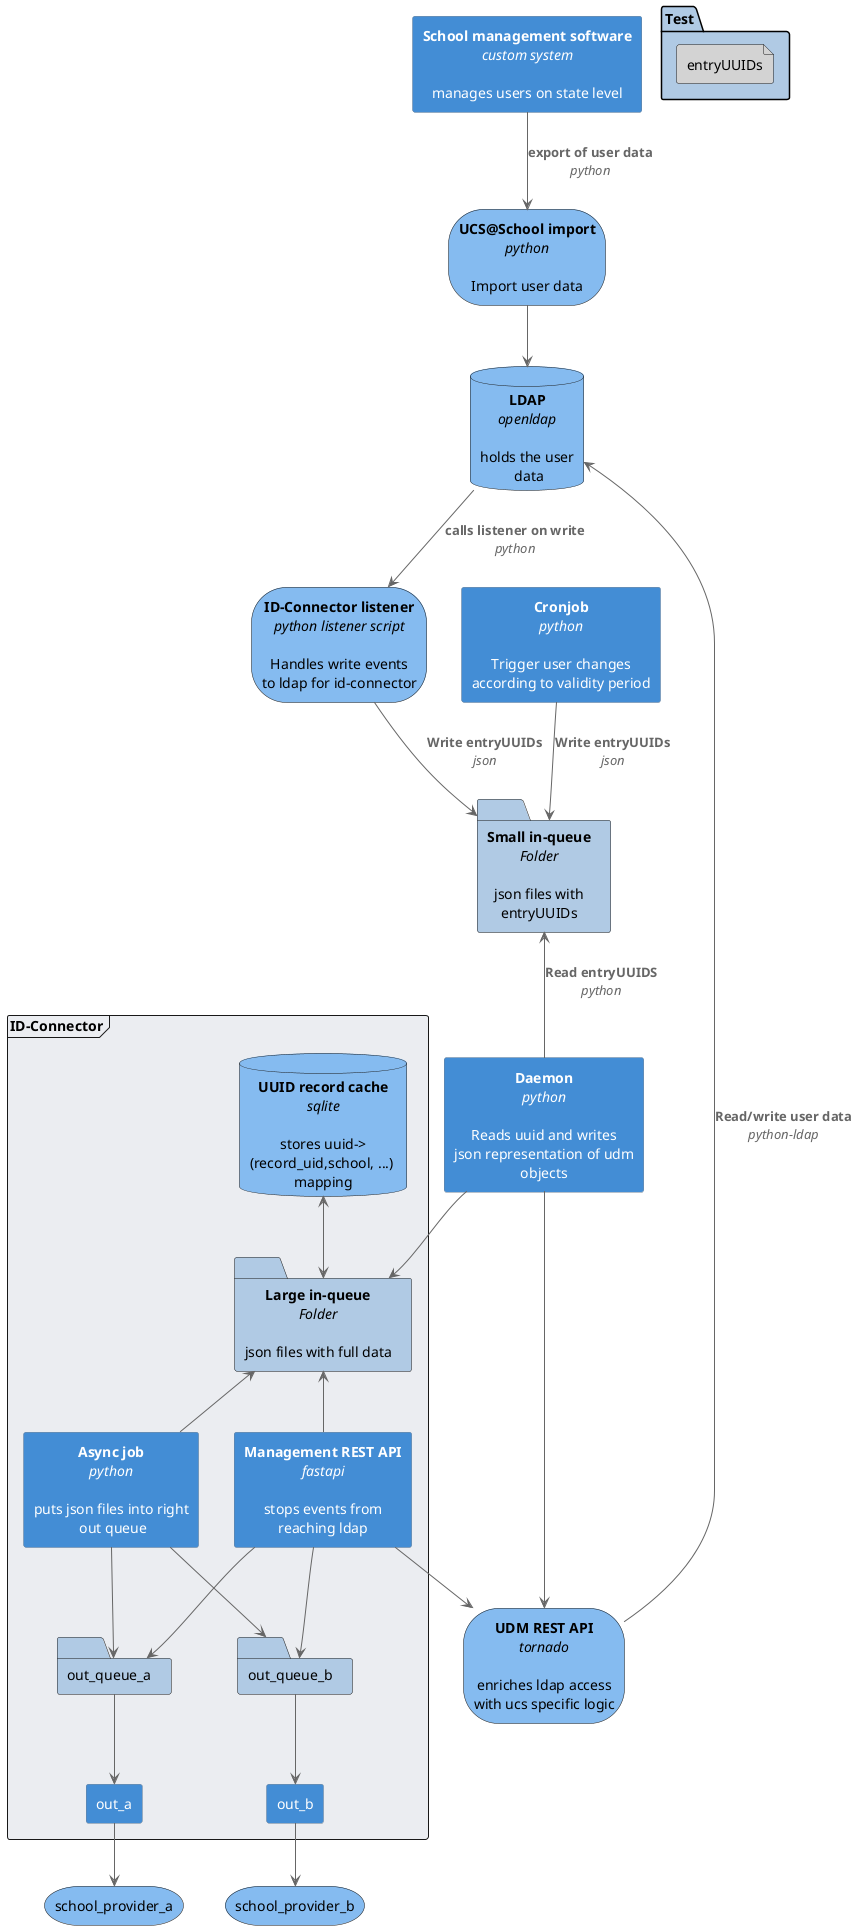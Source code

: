 ' Like what you see? Join us!
' https://www.univention.com/about-us/careers/vacancies/
'
' Copyright (C) 2021-2023 Univention GmbH
'
' SPDX-License-Identifier: AGPL-3.0-only
'
' https://www.univention.com/
'
' All rights reserved.
'
' The source code of this program is made available under the terms of
' the GNU Affero General Public License v3.0 only (AGPL-3.0-only) as
' published by the Free Software Foundation.
'
' Binary versions of this program provided by Univention to you as
' well as other copyrighted, protected or trademarked materials like
' Logos, graphics, fonts, specific documentations and configurations,
' cryptographic keys etc. are subject to a license agreement between
' you and Univention and not subject to the AGPL-3.0-only.
'
' In the case you use this program under the terms of the AGPL-3.0-only,
' the program is provided in the hope that it will be useful, but
' WITHOUT ANY WARRANTY; without even the implied warranty of
' MERCHANTABILITY or FITNESS FOR A PARTICULAR PURPOSE. See the GNU
' Affero General Public License for more details.
'
' You should have received a copy of the GNU Affero General Public
' License with the Debian GNU/Linux or Univention distribution in file
' /usr/share/common-licenses/AGPL-3; if not, see
' <https://www.gnu.org/licenses/agpl-3.0.txt>.

@startuml


skinparam defaultTextAlignment center

skinparam AgentBackgroundColor #438dd5
skinparam AgentFontColor white
skinparam AgentBorderColor #6a8198

skinparam StorageBackgroundColor #85bbf0
skinparam DatabaseBackgroundColor #85bbf0
skinparam FolderBackgroundColor #b0cae4
skinparam FileBackgroundColor lightgrey

skinparam ArrowColor #666666
skinparam ArrowFontColor #666666

skinparam FrameBackgroundColor #ebedf1


' <b>\n<i>\n\n

agent "<b>School management software\n<i>custom system\n\nmanages users on state level" as sms

storage "<b>UCS@School import\n<i>python\n\nImport user data" as import

database "<b>LDAP\n<i>openldap\n\nholds the user\n data" as ldap

storage "<b>ID-Connector listener\n<i>python listener script\n\nHandles write events\nto ldap for id-connector" as id_connector_listener

agent "<b>Cronjob\n<i>python\n\nTrigger user changes\naccording to validity period" as cronjob

folder "<b>Small in-queue\n<i>Folder\n\njson files with\nentryUUIDs" as small_in_queue

storage "<b>UDM REST API\n<i>tornado\n\nenriches ldap access\nwith ucs specific logic" as udm_rest_api



agent "<b>Daemon\n<i>python\n\nReads uuid and writes\njson representation of udm\nobjects" as daemon

frame ID-Connector {



    agent "<b>Management REST API\n<i>fastapi\n\nstops events from\nreaching ldap" as management_api

    folder "<b>Large in-queue\n<i>Folder\n\njson files with full data" as large_in_queue

    database "<b>UUID record cache\n<i>sqlite\n\nstores uuid->\n(record_uid,school, ...) \nmapping" as uuid_record_cache

    agent "<b>Async job\n<i>python\n\nputs json files into right\n out queue" as async_job

    folder "out_queue_a" as out_queue_a

    folder "out_queue_b" as out_queue_b

    agent "out_a" as out_a

    agent "out_b" as out_b

}

storage "school_provider_a" as school_provider_a

storage "school_provider_b" as school_provider_b

sms --> import : <b>export of user data\n<i>python
import --> ldap
ldap --> id_connector_listener : <b>calls listener on write\n<i>python
id_connector_listener --> small_in_queue: <b>Write entryUUIDs\n<i>json
cronjob --> small_in_queue: <b>Write entryUUIDs\n<i>json
small_in_queue <-- daemon: <b>Read entryUUIDS\n<i>python
'daemon-up->small_in_queue
daemon --> large_in_queue
'large_in_queue <-->uuid_record_cache
 uuid_record_cache <--> large_in_queue
large_in_queue <-- async_job
async_job --> out_queue_a
out_queue_a --> out_a
out_a --> school_provider_a
async_job --> out_queue_b
out_queue_b --> out_b
out_b --> school_provider_b
daemon --> udm_rest_api
udm_rest_api --> ldap: <b>Read/write user data\n<i>python-ldap
management_api --> udm_rest_api
large_in_queue <-- management_api
management_api --> out_queue_a
management_api --> out_queue_b



folder Test {
    File entryUUIDs
}

@enduml
